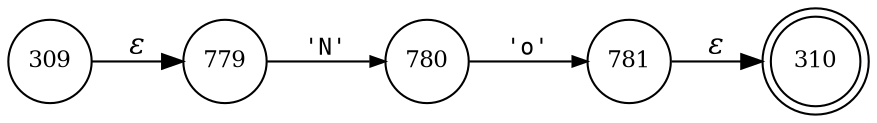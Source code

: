 digraph ATN {
rankdir=LR;
s310[fontsize=11, label="310", shape=doublecircle, fixedsize=true, width=.6];
s309[fontsize=11,label="309", shape=circle, fixedsize=true, width=.55, peripheries=1];
s779[fontsize=11,label="779", shape=circle, fixedsize=true, width=.55, peripheries=1];
s780[fontsize=11,label="780", shape=circle, fixedsize=true, width=.55, peripheries=1];
s781[fontsize=11,label="781", shape=circle, fixedsize=true, width=.55, peripheries=1];
s309 -> s779 [fontname="Times-Italic", label="&epsilon;"];
s779 -> s780 [fontsize=11, fontname="Courier", arrowsize=.7, label = "'N'", arrowhead = normal];
s780 -> s781 [fontsize=11, fontname="Courier", arrowsize=.7, label = "'o'", arrowhead = normal];
s781 -> s310 [fontname="Times-Italic", label="&epsilon;"];
}